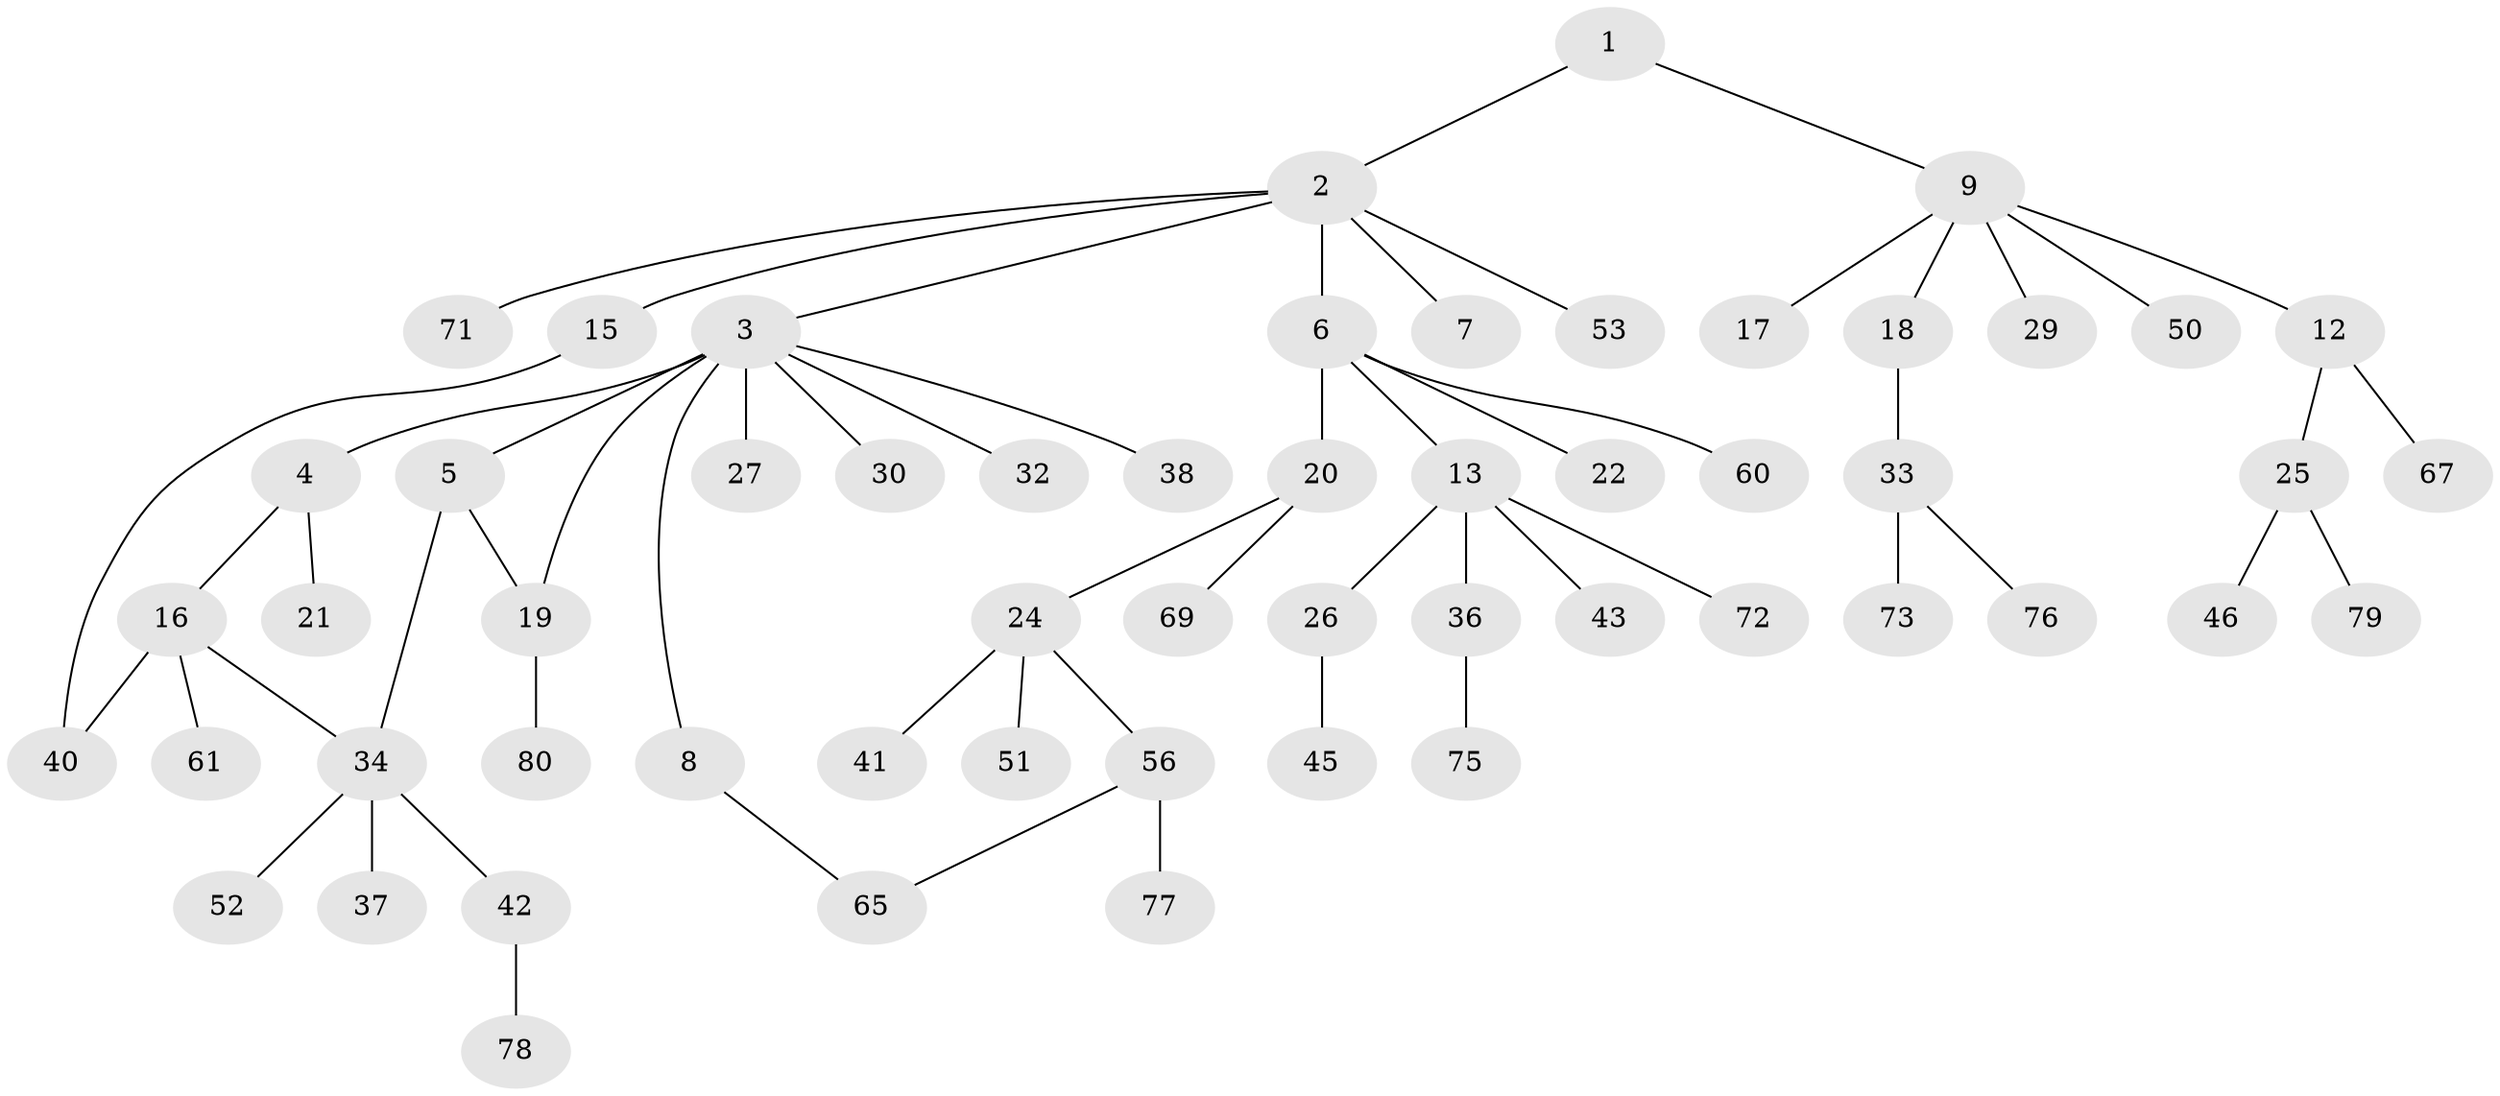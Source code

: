 // Generated by graph-tools (version 1.1) at 2025/23/03/03/25 07:23:34]
// undirected, 56 vertices, 59 edges
graph export_dot {
graph [start="1"]
  node [color=gray90,style=filled];
  1;
  2 [super="+28"];
  3 [super="+14"];
  4;
  5;
  6 [super="+10"];
  7 [super="+54"];
  8;
  9 [super="+11"];
  12 [super="+55"];
  13 [super="+23"];
  15 [super="+81"];
  16 [super="+62"];
  17 [super="+74"];
  18;
  19 [super="+47"];
  20 [super="+66"];
  21;
  22;
  24 [super="+39"];
  25 [super="+44"];
  26 [super="+64"];
  27;
  29;
  30 [super="+31"];
  32 [super="+59"];
  33 [super="+70"];
  34 [super="+35"];
  36 [super="+49"];
  37;
  38;
  40 [super="+57"];
  41;
  42 [super="+48"];
  43 [super="+58"];
  45 [super="+63"];
  46;
  50;
  51;
  52;
  53;
  56;
  60;
  61;
  65 [super="+68"];
  67;
  69;
  71;
  72;
  73;
  75;
  76;
  77;
  78;
  79;
  80;
  1 -- 2;
  1 -- 9;
  2 -- 3;
  2 -- 6;
  2 -- 7;
  2 -- 15;
  2 -- 71;
  2 -- 53;
  3 -- 4;
  3 -- 5;
  3 -- 8;
  3 -- 27;
  3 -- 38;
  3 -- 19 [weight=2];
  3 -- 32;
  3 -- 30;
  4 -- 16;
  4 -- 21;
  5 -- 34;
  5 -- 19;
  6 -- 20;
  6 -- 22;
  6 -- 60;
  6 -- 13;
  8 -- 65;
  9 -- 17;
  9 -- 29;
  9 -- 50;
  9 -- 18;
  9 -- 12;
  12 -- 25;
  12 -- 67;
  13 -- 43;
  13 -- 72;
  13 -- 26;
  13 -- 36;
  15 -- 40;
  16 -- 40;
  16 -- 61;
  16 -- 34;
  18 -- 33;
  19 -- 80;
  20 -- 24;
  20 -- 69;
  24 -- 41;
  24 -- 56;
  24 -- 51;
  25 -- 79;
  25 -- 46;
  26 -- 45;
  33 -- 73;
  33 -- 76;
  34 -- 37;
  34 -- 42;
  34 -- 52;
  36 -- 75;
  42 -- 78;
  56 -- 65;
  56 -- 77;
}
